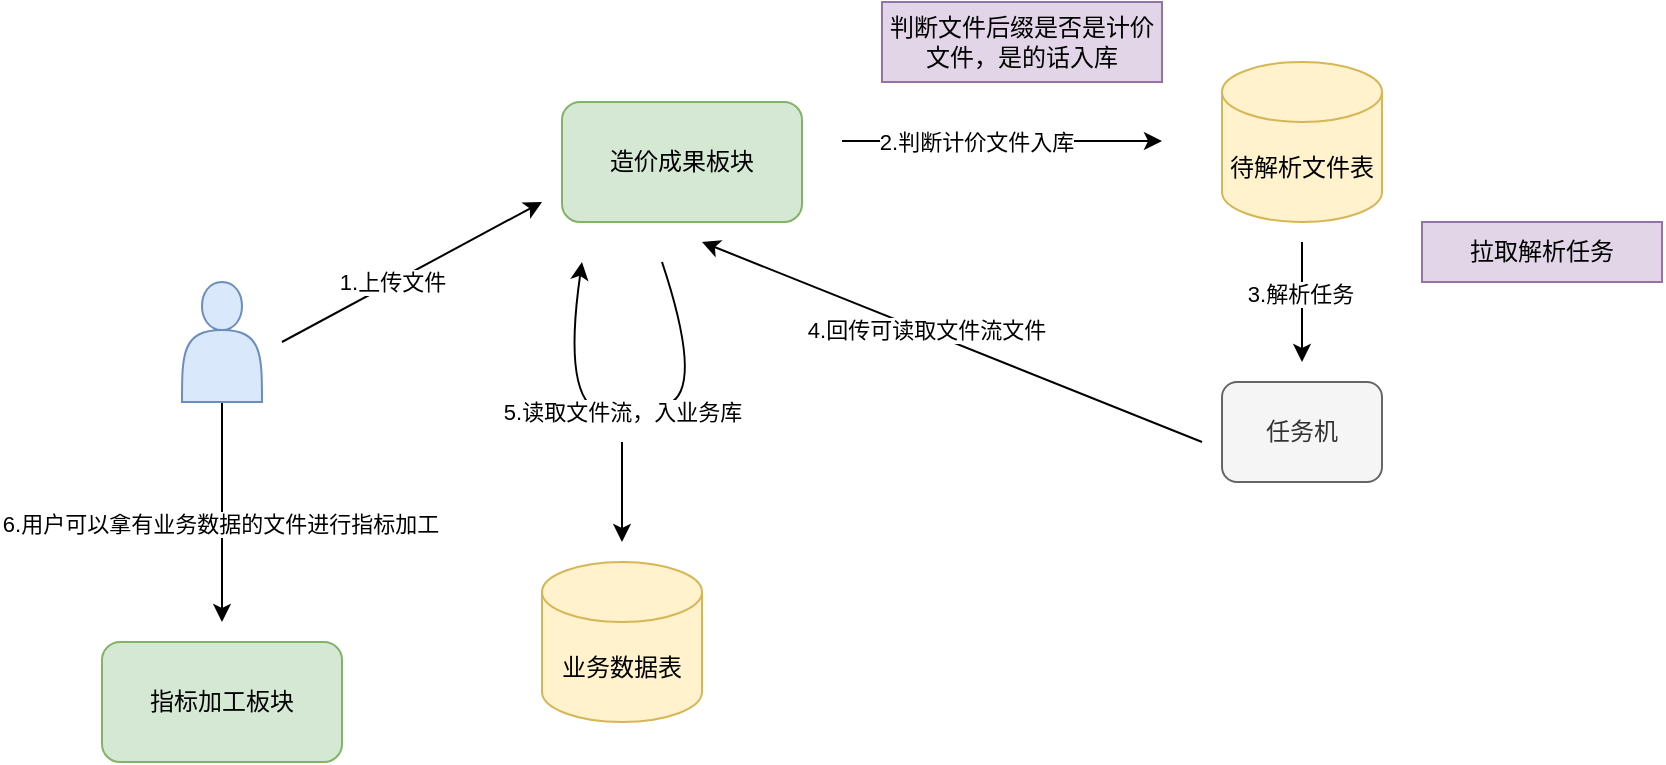 <mxfile version="24.6.5" type="github">
  <diagram name="第 1 页" id="NTruhzQvwee9T2U3Ld5W">
    <mxGraphModel dx="2046" dy="793" grid="1" gridSize="10" guides="1" tooltips="1" connect="1" arrows="1" fold="1" page="1" pageScale="1" pageWidth="827" pageHeight="1169" math="0" shadow="0">
      <root>
        <mxCell id="0" />
        <mxCell id="1" parent="0" />
        <mxCell id="C3IlXnlWWsynV3kVoBCO-27" style="edgeStyle=orthogonalEdgeStyle;rounded=0;orthogonalLoop=1;jettySize=auto;html=1;" edge="1" parent="1" source="C3IlXnlWWsynV3kVoBCO-1">
          <mxGeometry relative="1" as="geometry">
            <mxPoint x="80" y="400" as="targetPoint" />
          </mxGeometry>
        </mxCell>
        <mxCell id="C3IlXnlWWsynV3kVoBCO-28" value="6.用户可以拿有业务数据的文件进行指标加工" style="edgeLabel;html=1;align=center;verticalAlign=middle;resizable=0;points=[];" vertex="1" connectable="0" parent="C3IlXnlWWsynV3kVoBCO-27">
          <mxGeometry x="0.114" y="-2" relative="1" as="geometry">
            <mxPoint as="offset" />
          </mxGeometry>
        </mxCell>
        <mxCell id="C3IlXnlWWsynV3kVoBCO-1" value="" style="shape=actor;whiteSpace=wrap;html=1;fillColor=#dae8fc;strokeColor=#6c8ebf;" vertex="1" parent="1">
          <mxGeometry x="60" y="230" width="40" height="60" as="geometry" />
        </mxCell>
        <mxCell id="C3IlXnlWWsynV3kVoBCO-2" value="造价成果板块" style="rounded=1;whiteSpace=wrap;html=1;fillColor=#d5e8d4;strokeColor=#82b366;" vertex="1" parent="1">
          <mxGeometry x="250" y="140" width="120" height="60" as="geometry" />
        </mxCell>
        <mxCell id="C3IlXnlWWsynV3kVoBCO-3" value="" style="endArrow=classic;html=1;rounded=0;" edge="1" parent="1">
          <mxGeometry width="50" height="50" relative="1" as="geometry">
            <mxPoint x="110" y="260" as="sourcePoint" />
            <mxPoint x="240" y="190" as="targetPoint" />
          </mxGeometry>
        </mxCell>
        <mxCell id="C3IlXnlWWsynV3kVoBCO-4" value="1.上传文件" style="edgeLabel;html=1;align=center;verticalAlign=middle;resizable=0;points=[];" vertex="1" connectable="0" parent="C3IlXnlWWsynV3kVoBCO-3">
          <mxGeometry x="-0.145" y="1" relative="1" as="geometry">
            <mxPoint as="offset" />
          </mxGeometry>
        </mxCell>
        <mxCell id="C3IlXnlWWsynV3kVoBCO-5" value="" style="endArrow=classic;html=1;rounded=0;" edge="1" parent="1">
          <mxGeometry width="50" height="50" relative="1" as="geometry">
            <mxPoint x="390" y="159.5" as="sourcePoint" />
            <mxPoint x="550" y="159.5" as="targetPoint" />
          </mxGeometry>
        </mxCell>
        <mxCell id="C3IlXnlWWsynV3kVoBCO-15" value="2.判断计价文件入库" style="edgeLabel;html=1;align=center;verticalAlign=middle;resizable=0;points=[];" vertex="1" connectable="0" parent="C3IlXnlWWsynV3kVoBCO-5">
          <mxGeometry x="-0.163" y="1" relative="1" as="geometry">
            <mxPoint y="1" as="offset" />
          </mxGeometry>
        </mxCell>
        <mxCell id="C3IlXnlWWsynV3kVoBCO-6" value="待解析文件表" style="shape=cylinder3;whiteSpace=wrap;html=1;boundedLbl=1;backgroundOutline=1;size=15;fillColor=#fff2cc;strokeColor=#d6b656;" vertex="1" parent="1">
          <mxGeometry x="580" y="120" width="80" height="80" as="geometry" />
        </mxCell>
        <mxCell id="C3IlXnlWWsynV3kVoBCO-8" value="判断文件后缀是否是计价文件，是的话入库" style="rounded=0;whiteSpace=wrap;html=1;fillColor=#e1d5e7;strokeColor=#9673a6;" vertex="1" parent="1">
          <mxGeometry x="410" y="90" width="140" height="40" as="geometry" />
        </mxCell>
        <mxCell id="C3IlXnlWWsynV3kVoBCO-9" value="任务机" style="rounded=1;whiteSpace=wrap;html=1;fillColor=#f5f5f5;fontColor=#333333;strokeColor=#666666;" vertex="1" parent="1">
          <mxGeometry x="580" y="280" width="80" height="50" as="geometry" />
        </mxCell>
        <mxCell id="C3IlXnlWWsynV3kVoBCO-10" value="" style="endArrow=classic;html=1;rounded=0;" edge="1" parent="1">
          <mxGeometry width="50" height="50" relative="1" as="geometry">
            <mxPoint x="620" y="210" as="sourcePoint" />
            <mxPoint x="620" y="270" as="targetPoint" />
          </mxGeometry>
        </mxCell>
        <mxCell id="C3IlXnlWWsynV3kVoBCO-16" value="3.解析任务" style="edgeLabel;html=1;align=center;verticalAlign=middle;resizable=0;points=[];" vertex="1" connectable="0" parent="C3IlXnlWWsynV3kVoBCO-10">
          <mxGeometry x="-0.133" y="-1" relative="1" as="geometry">
            <mxPoint as="offset" />
          </mxGeometry>
        </mxCell>
        <mxCell id="C3IlXnlWWsynV3kVoBCO-11" value="拉取解析任务" style="rounded=0;whiteSpace=wrap;html=1;fillColor=#e1d5e7;strokeColor=#9673a6;" vertex="1" parent="1">
          <mxGeometry x="680" y="200" width="120" height="30" as="geometry" />
        </mxCell>
        <mxCell id="C3IlXnlWWsynV3kVoBCO-13" value="" style="endArrow=classic;html=1;rounded=0;" edge="1" parent="1">
          <mxGeometry width="50" height="50" relative="1" as="geometry">
            <mxPoint x="570" y="310" as="sourcePoint" />
            <mxPoint x="320" y="210" as="targetPoint" />
          </mxGeometry>
        </mxCell>
        <mxCell id="C3IlXnlWWsynV3kVoBCO-17" value="4.回传可读取文件流文件" style="edgeLabel;html=1;align=center;verticalAlign=middle;resizable=0;points=[];" vertex="1" connectable="0" parent="C3IlXnlWWsynV3kVoBCO-13">
          <mxGeometry x="0.106" y="-1" relative="1" as="geometry">
            <mxPoint as="offset" />
          </mxGeometry>
        </mxCell>
        <mxCell id="C3IlXnlWWsynV3kVoBCO-22" value="" style="endArrow=classic;html=1;rounded=0;curved=1;" edge="1" parent="1">
          <mxGeometry width="50" height="50" relative="1" as="geometry">
            <mxPoint x="300" y="220" as="sourcePoint" />
            <mxPoint x="260" y="220" as="targetPoint" />
            <Array as="points">
              <mxPoint x="320" y="280" />
              <mxPoint x="290" y="300" />
              <mxPoint x="250" y="290" />
            </Array>
          </mxGeometry>
        </mxCell>
        <mxCell id="C3IlXnlWWsynV3kVoBCO-23" value="5.读取文件流，入业务库" style="edgeLabel;html=1;align=center;verticalAlign=middle;resizable=0;points=[];" vertex="1" connectable="0" parent="C3IlXnlWWsynV3kVoBCO-22">
          <mxGeometry x="0.046" y="-3" relative="1" as="geometry">
            <mxPoint as="offset" />
          </mxGeometry>
        </mxCell>
        <mxCell id="C3IlXnlWWsynV3kVoBCO-24" value="业务数据表" style="shape=cylinder3;whiteSpace=wrap;html=1;boundedLbl=1;backgroundOutline=1;size=15;fillColor=#fff2cc;strokeColor=#d6b656;" vertex="1" parent="1">
          <mxGeometry x="240" y="370" width="80" height="80" as="geometry" />
        </mxCell>
        <mxCell id="C3IlXnlWWsynV3kVoBCO-25" value="" style="endArrow=classic;html=1;rounded=0;" edge="1" parent="1">
          <mxGeometry width="50" height="50" relative="1" as="geometry">
            <mxPoint x="280" y="310" as="sourcePoint" />
            <mxPoint x="280" y="360" as="targetPoint" />
          </mxGeometry>
        </mxCell>
        <mxCell id="C3IlXnlWWsynV3kVoBCO-26" value="指标加工板块" style="rounded=1;whiteSpace=wrap;html=1;fillColor=#d5e8d4;strokeColor=#82b366;" vertex="1" parent="1">
          <mxGeometry x="20" y="410" width="120" height="60" as="geometry" />
        </mxCell>
      </root>
    </mxGraphModel>
  </diagram>
</mxfile>
